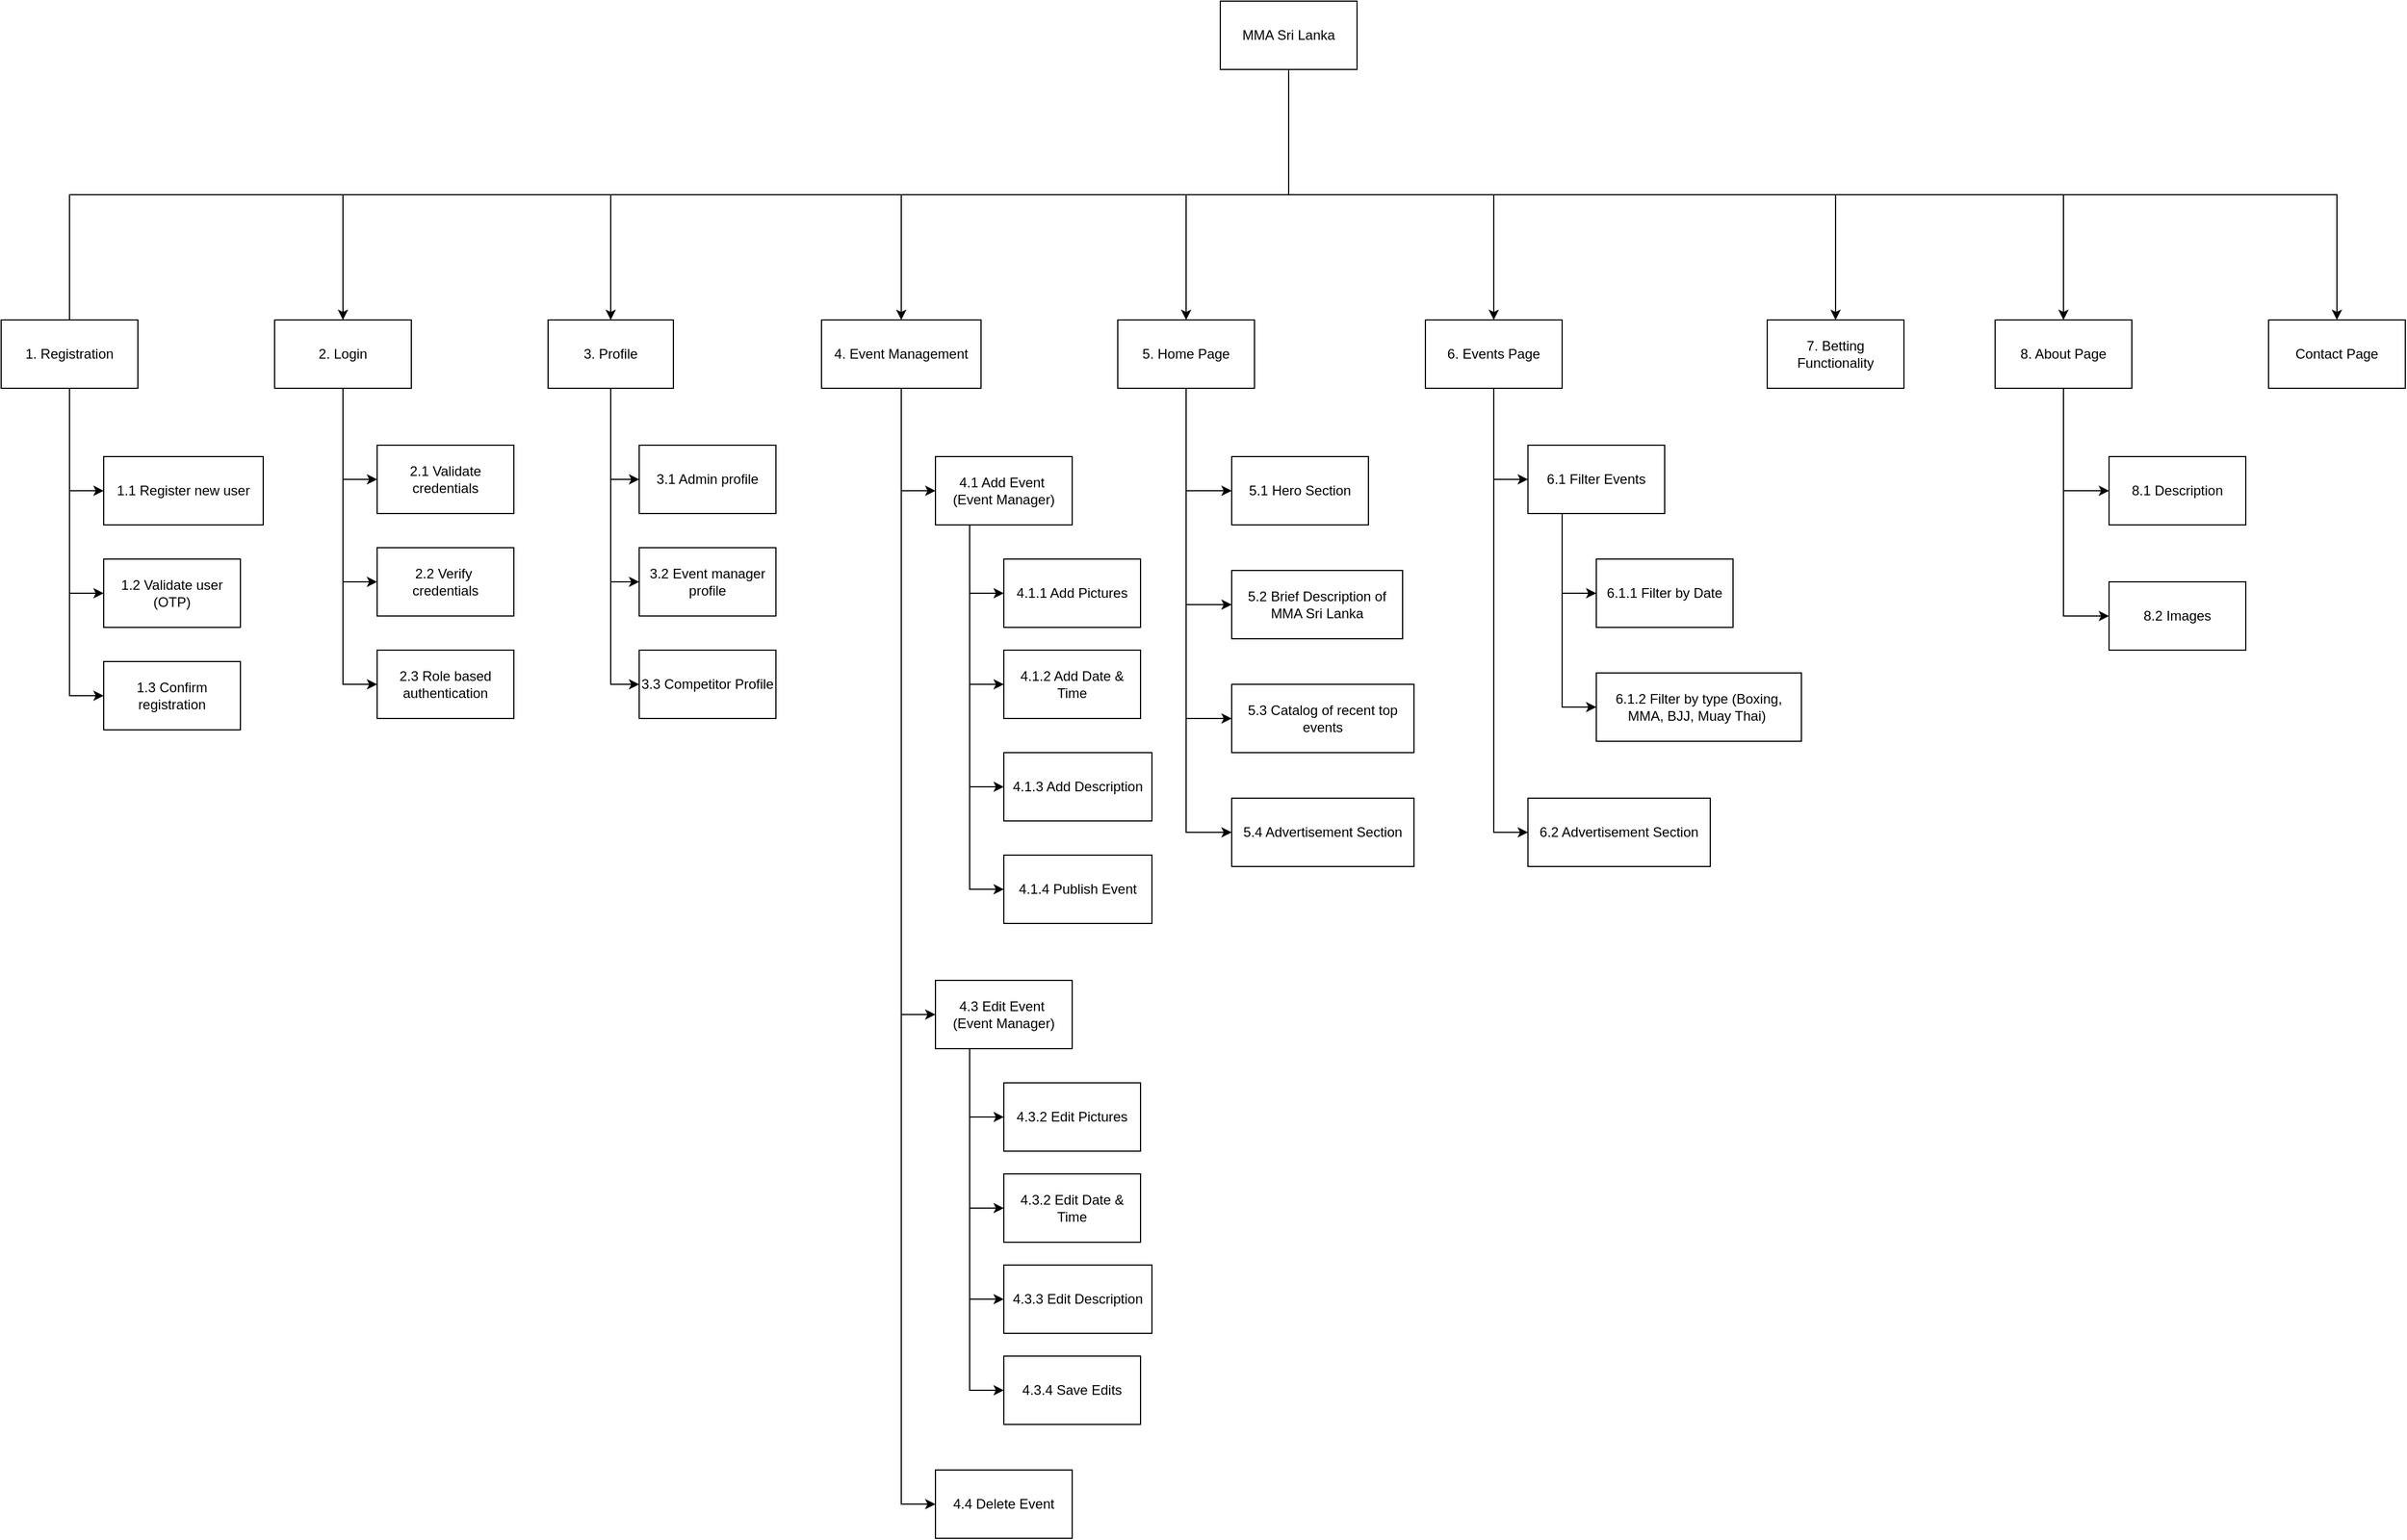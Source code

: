 <mxfile version="28.2.8">
  <diagram name="Page-1" id="4XCOkrREE6T9JBMiZgMP">
    <mxGraphModel dx="1111" dy="1780" grid="1" gridSize="10" guides="1" tooltips="1" connect="1" arrows="1" fold="1" page="1" pageScale="1" pageWidth="850" pageHeight="1100" math="0" shadow="0">
      <root>
        <mxCell id="0" />
        <mxCell id="1" parent="0" />
        <mxCell id="Di358GA9zsQgDLE0gk4m-1" style="edgeStyle=orthogonalEdgeStyle;rounded=0;orthogonalLoop=1;jettySize=auto;html=1;exitX=0.5;exitY=1;exitDx=0;exitDy=0;entryX=0.5;entryY=0;entryDx=0;entryDy=0;shape=wire;dashed=1;endArrow=none;endFill=0;" parent="1" source="5IF1ZIwpe9jYq8gnFkuq-1" target="5IF1ZIwpe9jYq8gnFkuq-2" edge="1">
          <mxGeometry relative="1" as="geometry" />
        </mxCell>
        <mxCell id="Di358GA9zsQgDLE0gk4m-2" style="edgeStyle=orthogonalEdgeStyle;rounded=0;orthogonalLoop=1;jettySize=auto;html=1;exitX=0.5;exitY=1;exitDx=0;exitDy=0;entryX=0.5;entryY=0;entryDx=0;entryDy=0;" parent="1" source="5IF1ZIwpe9jYq8gnFkuq-1" target="5IF1ZIwpe9jYq8gnFkuq-3" edge="1">
          <mxGeometry relative="1" as="geometry" />
        </mxCell>
        <mxCell id="Di358GA9zsQgDLE0gk4m-3" style="edgeStyle=orthogonalEdgeStyle;rounded=0;orthogonalLoop=1;jettySize=auto;html=1;exitX=0.5;exitY=1;exitDx=0;exitDy=0;entryX=0.5;entryY=0;entryDx=0;entryDy=0;" parent="1" source="5IF1ZIwpe9jYq8gnFkuq-1" target="5IF1ZIwpe9jYq8gnFkuq-5" edge="1">
          <mxGeometry relative="1" as="geometry" />
        </mxCell>
        <mxCell id="Di358GA9zsQgDLE0gk4m-4" style="edgeStyle=orthogonalEdgeStyle;rounded=0;orthogonalLoop=1;jettySize=auto;html=1;exitX=0.5;exitY=1;exitDx=0;exitDy=0;entryX=0.5;entryY=0;entryDx=0;entryDy=0;" parent="1" source="5IF1ZIwpe9jYq8gnFkuq-1" target="5IF1ZIwpe9jYq8gnFkuq-4" edge="1">
          <mxGeometry relative="1" as="geometry" />
        </mxCell>
        <mxCell id="Di358GA9zsQgDLE0gk4m-5" style="edgeStyle=orthogonalEdgeStyle;rounded=0;orthogonalLoop=1;jettySize=auto;html=1;exitX=0.5;exitY=1;exitDx=0;exitDy=0;entryX=0.5;entryY=0;entryDx=0;entryDy=0;" parent="1" source="5IF1ZIwpe9jYq8gnFkuq-1" target="kDNrH8pa0huW1Xx7Rnd4-1" edge="1">
          <mxGeometry relative="1" as="geometry" />
        </mxCell>
        <mxCell id="Di358GA9zsQgDLE0gk4m-6" style="edgeStyle=orthogonalEdgeStyle;rounded=0;orthogonalLoop=1;jettySize=auto;html=1;exitX=0.5;exitY=1;exitDx=0;exitDy=0;entryX=0.5;entryY=0;entryDx=0;entryDy=0;" parent="1" source="5IF1ZIwpe9jYq8gnFkuq-1" target="kDNrH8pa0huW1Xx7Rnd4-2" edge="1">
          <mxGeometry relative="1" as="geometry" />
        </mxCell>
        <mxCell id="Di358GA9zsQgDLE0gk4m-42" style="edgeStyle=orthogonalEdgeStyle;rounded=0;orthogonalLoop=1;jettySize=auto;html=1;exitX=0.5;exitY=1;exitDx=0;exitDy=0;entryX=0.5;entryY=0;entryDx=0;entryDy=0;" parent="1" source="5IF1ZIwpe9jYq8gnFkuq-1" target="IpIS_R521S_r5ul5ybi_-1" edge="1">
          <mxGeometry relative="1" as="geometry" />
        </mxCell>
        <mxCell id="Di358GA9zsQgDLE0gk4m-43" style="edgeStyle=orthogonalEdgeStyle;rounded=0;orthogonalLoop=1;jettySize=auto;html=1;exitX=0.5;exitY=1;exitDx=0;exitDy=0;entryX=0.5;entryY=0;entryDx=0;entryDy=0;" parent="1" source="5IF1ZIwpe9jYq8gnFkuq-1" target="kDNrH8pa0huW1Xx7Rnd4-4" edge="1">
          <mxGeometry relative="1" as="geometry" />
        </mxCell>
        <mxCell id="Di358GA9zsQgDLE0gk4m-44" style="edgeStyle=orthogonalEdgeStyle;rounded=0;orthogonalLoop=1;jettySize=auto;html=1;exitX=0.5;exitY=1;exitDx=0;exitDy=0;" parent="1" source="5IF1ZIwpe9jYq8gnFkuq-1" target="kDNrH8pa0huW1Xx7Rnd4-3" edge="1">
          <mxGeometry relative="1" as="geometry" />
        </mxCell>
        <mxCell id="5IF1ZIwpe9jYq8gnFkuq-1" value="MMA Sri Lanka" style="rounded=0;whiteSpace=wrap;html=1;" parent="1" vertex="1">
          <mxGeometry x="1110" y="-120" width="120" height="60" as="geometry" />
        </mxCell>
        <mxCell id="Di358GA9zsQgDLE0gk4m-7" style="edgeStyle=orthogonalEdgeStyle;rounded=0;orthogonalLoop=1;jettySize=auto;html=1;exitX=0.5;exitY=1;exitDx=0;exitDy=0;entryX=0;entryY=0.5;entryDx=0;entryDy=0;" parent="1" source="5IF1ZIwpe9jYq8gnFkuq-2" target="kDNrH8pa0huW1Xx7Rnd4-6" edge="1">
          <mxGeometry relative="1" as="geometry" />
        </mxCell>
        <mxCell id="Di358GA9zsQgDLE0gk4m-8" style="edgeStyle=orthogonalEdgeStyle;rounded=0;orthogonalLoop=1;jettySize=auto;html=1;exitX=0.5;exitY=1;exitDx=0;exitDy=0;entryX=0;entryY=0.5;entryDx=0;entryDy=0;" parent="1" source="5IF1ZIwpe9jYq8gnFkuq-2" target="kDNrH8pa0huW1Xx7Rnd4-7" edge="1">
          <mxGeometry relative="1" as="geometry" />
        </mxCell>
        <mxCell id="Di358GA9zsQgDLE0gk4m-9" style="edgeStyle=orthogonalEdgeStyle;rounded=0;orthogonalLoop=1;jettySize=auto;html=1;exitX=0.5;exitY=1;exitDx=0;exitDy=0;entryX=0;entryY=0.5;entryDx=0;entryDy=0;" parent="1" source="5IF1ZIwpe9jYq8gnFkuq-2" target="kDNrH8pa0huW1Xx7Rnd4-8" edge="1">
          <mxGeometry relative="1" as="geometry" />
        </mxCell>
        <mxCell id="5IF1ZIwpe9jYq8gnFkuq-2" value="1. Registration" style="rounded=0;whiteSpace=wrap;html=1;" parent="1" vertex="1">
          <mxGeometry x="40" y="160" width="120" height="60" as="geometry" />
        </mxCell>
        <mxCell id="Di358GA9zsQgDLE0gk4m-10" style="edgeStyle=orthogonalEdgeStyle;rounded=0;orthogonalLoop=1;jettySize=auto;html=1;exitX=0.5;exitY=1;exitDx=0;exitDy=0;entryX=0;entryY=0.5;entryDx=0;entryDy=0;" parent="1" source="5IF1ZIwpe9jYq8gnFkuq-3" target="kDNrH8pa0huW1Xx7Rnd4-10" edge="1">
          <mxGeometry relative="1" as="geometry" />
        </mxCell>
        <mxCell id="Di358GA9zsQgDLE0gk4m-11" style="edgeStyle=orthogonalEdgeStyle;rounded=0;orthogonalLoop=1;jettySize=auto;html=1;exitX=0.5;exitY=1;exitDx=0;exitDy=0;entryX=0;entryY=0.5;entryDx=0;entryDy=0;" parent="1" source="5IF1ZIwpe9jYq8gnFkuq-3" target="kDNrH8pa0huW1Xx7Rnd4-11" edge="1">
          <mxGeometry relative="1" as="geometry" />
        </mxCell>
        <mxCell id="Di358GA9zsQgDLE0gk4m-12" style="edgeStyle=orthogonalEdgeStyle;rounded=0;orthogonalLoop=1;jettySize=auto;html=1;exitX=0.5;exitY=1;exitDx=0;exitDy=0;entryX=0;entryY=0.5;entryDx=0;entryDy=0;" parent="1" source="5IF1ZIwpe9jYq8gnFkuq-3" target="kDNrH8pa0huW1Xx7Rnd4-9" edge="1">
          <mxGeometry relative="1" as="geometry" />
        </mxCell>
        <mxCell id="5IF1ZIwpe9jYq8gnFkuq-3" value="2. Login" style="rounded=0;whiteSpace=wrap;html=1;" parent="1" vertex="1">
          <mxGeometry x="280" y="160" width="120" height="60" as="geometry" />
        </mxCell>
        <mxCell id="Di358GA9zsQgDLE0gk4m-17" style="edgeStyle=orthogonalEdgeStyle;rounded=0;orthogonalLoop=1;jettySize=auto;html=1;exitX=0.5;exitY=1;exitDx=0;exitDy=0;entryX=0;entryY=0.5;entryDx=0;entryDy=0;" parent="1" source="5IF1ZIwpe9jYq8gnFkuq-4" target="kDNrH8pa0huW1Xx7Rnd4-16" edge="1">
          <mxGeometry relative="1" as="geometry" />
        </mxCell>
        <mxCell id="Di358GA9zsQgDLE0gk4m-32" style="edgeStyle=orthogonalEdgeStyle;rounded=0;orthogonalLoop=1;jettySize=auto;html=1;exitX=0.5;exitY=1;exitDx=0;exitDy=0;entryX=0;entryY=0.5;entryDx=0;entryDy=0;" parent="1" source="5IF1ZIwpe9jYq8gnFkuq-4" target="Di358GA9zsQgDLE0gk4m-27" edge="1">
          <mxGeometry relative="1" as="geometry" />
        </mxCell>
        <mxCell id="Di358GA9zsQgDLE0gk4m-33" style="edgeStyle=orthogonalEdgeStyle;rounded=0;orthogonalLoop=1;jettySize=auto;html=1;exitX=0.5;exitY=1;exitDx=0;exitDy=0;entryX=0;entryY=0.5;entryDx=0;entryDy=0;" parent="1" source="5IF1ZIwpe9jYq8gnFkuq-4" target="kDNrH8pa0huW1Xx7Rnd4-26" edge="1">
          <mxGeometry relative="1" as="geometry" />
        </mxCell>
        <mxCell id="5IF1ZIwpe9jYq8gnFkuq-4" value="4. Event Management" style="rounded=0;whiteSpace=wrap;html=1;" parent="1" vertex="1">
          <mxGeometry x="760" y="160" width="140" height="60" as="geometry" />
        </mxCell>
        <mxCell id="Di358GA9zsQgDLE0gk4m-13" style="edgeStyle=orthogonalEdgeStyle;rounded=0;orthogonalLoop=1;jettySize=auto;html=1;exitX=0.5;exitY=1;exitDx=0;exitDy=0;entryX=0;entryY=0.5;entryDx=0;entryDy=0;" parent="1" source="5IF1ZIwpe9jYq8gnFkuq-5" target="kDNrH8pa0huW1Xx7Rnd4-12" edge="1">
          <mxGeometry relative="1" as="geometry" />
        </mxCell>
        <mxCell id="Di358GA9zsQgDLE0gk4m-14" style="edgeStyle=orthogonalEdgeStyle;rounded=0;orthogonalLoop=1;jettySize=auto;html=1;exitX=0.5;exitY=1;exitDx=0;exitDy=0;entryX=0;entryY=0.5;entryDx=0;entryDy=0;" parent="1" source="5IF1ZIwpe9jYq8gnFkuq-5" target="kDNrH8pa0huW1Xx7Rnd4-14" edge="1">
          <mxGeometry relative="1" as="geometry" />
        </mxCell>
        <mxCell id="Di358GA9zsQgDLE0gk4m-15" style="edgeStyle=orthogonalEdgeStyle;rounded=0;orthogonalLoop=1;jettySize=auto;html=1;exitX=0.5;exitY=1;exitDx=0;exitDy=0;entryX=0;entryY=0.5;entryDx=0;entryDy=0;" parent="1" source="5IF1ZIwpe9jYq8gnFkuq-5" target="kDNrH8pa0huW1Xx7Rnd4-15" edge="1">
          <mxGeometry relative="1" as="geometry" />
        </mxCell>
        <mxCell id="5IF1ZIwpe9jYq8gnFkuq-5" value="3. Profile" style="rounded=0;whiteSpace=wrap;html=1;" parent="1" vertex="1">
          <mxGeometry x="520" y="160" width="110" height="60" as="geometry" />
        </mxCell>
        <mxCell id="Di358GA9zsQgDLE0gk4m-35" style="edgeStyle=orthogonalEdgeStyle;rounded=0;orthogonalLoop=1;jettySize=auto;html=1;exitX=0.5;exitY=1;exitDx=0;exitDy=0;entryX=0;entryY=0.5;entryDx=0;entryDy=0;" parent="1" source="kDNrH8pa0huW1Xx7Rnd4-1" target="kDNrH8pa0huW1Xx7Rnd4-27" edge="1">
          <mxGeometry relative="1" as="geometry" />
        </mxCell>
        <mxCell id="Di358GA9zsQgDLE0gk4m-36" style="edgeStyle=orthogonalEdgeStyle;rounded=0;orthogonalLoop=1;jettySize=auto;html=1;exitX=0.5;exitY=1;exitDx=0;exitDy=0;entryX=0;entryY=0.5;entryDx=0;entryDy=0;" parent="1" source="kDNrH8pa0huW1Xx7Rnd4-1" target="kDNrH8pa0huW1Xx7Rnd4-28" edge="1">
          <mxGeometry relative="1" as="geometry" />
        </mxCell>
        <mxCell id="Di358GA9zsQgDLE0gk4m-37" style="edgeStyle=orthogonalEdgeStyle;rounded=0;orthogonalLoop=1;jettySize=auto;html=1;exitX=0.5;exitY=1;exitDx=0;exitDy=0;entryX=0;entryY=0.5;entryDx=0;entryDy=0;" parent="1" source="kDNrH8pa0huW1Xx7Rnd4-1" target="kDNrH8pa0huW1Xx7Rnd4-29" edge="1">
          <mxGeometry relative="1" as="geometry" />
        </mxCell>
        <mxCell id="Di358GA9zsQgDLE0gk4m-58" style="edgeStyle=orthogonalEdgeStyle;rounded=0;orthogonalLoop=1;jettySize=auto;html=1;exitX=0.5;exitY=1;exitDx=0;exitDy=0;entryX=0;entryY=0.5;entryDx=0;entryDy=0;" parent="1" source="kDNrH8pa0huW1Xx7Rnd4-1" target="Di358GA9zsQgDLE0gk4m-57" edge="1">
          <mxGeometry relative="1" as="geometry" />
        </mxCell>
        <mxCell id="kDNrH8pa0huW1Xx7Rnd4-1" value="5. Home Page" style="rounded=0;whiteSpace=wrap;html=1;" parent="1" vertex="1">
          <mxGeometry x="1020" y="160" width="120" height="60" as="geometry" />
        </mxCell>
        <mxCell id="Di358GA9zsQgDLE0gk4m-38" style="edgeStyle=orthogonalEdgeStyle;rounded=0;orthogonalLoop=1;jettySize=auto;html=1;exitX=0.5;exitY=1;exitDx=0;exitDy=0;entryX=0;entryY=0.5;entryDx=0;entryDy=0;" parent="1" source="kDNrH8pa0huW1Xx7Rnd4-2" target="kDNrH8pa0huW1Xx7Rnd4-30" edge="1">
          <mxGeometry relative="1" as="geometry" />
        </mxCell>
        <mxCell id="Di358GA9zsQgDLE0gk4m-60" style="edgeStyle=orthogonalEdgeStyle;rounded=0;orthogonalLoop=1;jettySize=auto;html=1;exitX=0.5;exitY=1;exitDx=0;exitDy=0;entryX=0;entryY=0.5;entryDx=0;entryDy=0;" parent="1" source="kDNrH8pa0huW1Xx7Rnd4-2" target="Di358GA9zsQgDLE0gk4m-59" edge="1">
          <mxGeometry relative="1" as="geometry" />
        </mxCell>
        <mxCell id="kDNrH8pa0huW1Xx7Rnd4-2" value="6. Events Page" style="rounded=0;whiteSpace=wrap;html=1;" parent="1" vertex="1">
          <mxGeometry x="1290" y="160" width="120" height="60" as="geometry" />
        </mxCell>
        <mxCell id="kDNrH8pa0huW1Xx7Rnd4-3" value="Contact Page" style="rounded=0;whiteSpace=wrap;html=1;" parent="1" vertex="1">
          <mxGeometry x="2030" y="160" width="120" height="60" as="geometry" />
        </mxCell>
        <mxCell id="4O2N1Qf5dXo9tM-5h6Wy-3" style="edgeStyle=orthogonalEdgeStyle;rounded=0;orthogonalLoop=1;jettySize=auto;html=1;exitX=0.5;exitY=1;exitDx=0;exitDy=0;entryX=0;entryY=0.5;entryDx=0;entryDy=0;" edge="1" parent="1" source="kDNrH8pa0huW1Xx7Rnd4-4" target="4O2N1Qf5dXo9tM-5h6Wy-1">
          <mxGeometry relative="1" as="geometry" />
        </mxCell>
        <mxCell id="4O2N1Qf5dXo9tM-5h6Wy-4" style="edgeStyle=orthogonalEdgeStyle;rounded=0;orthogonalLoop=1;jettySize=auto;html=1;exitX=0.5;exitY=1;exitDx=0;exitDy=0;entryX=0;entryY=0.5;entryDx=0;entryDy=0;" edge="1" parent="1" source="kDNrH8pa0huW1Xx7Rnd4-4" target="4O2N1Qf5dXo9tM-5h6Wy-2">
          <mxGeometry relative="1" as="geometry" />
        </mxCell>
        <mxCell id="kDNrH8pa0huW1Xx7Rnd4-4" value="8. About Page" style="rounded=0;whiteSpace=wrap;html=1;" parent="1" vertex="1">
          <mxGeometry x="1790" y="160" width="120" height="60" as="geometry" />
        </mxCell>
        <mxCell id="kDNrH8pa0huW1Xx7Rnd4-6" value="1.1 Register new user" style="rounded=0;whiteSpace=wrap;html=1;fontStyle=0" parent="1" vertex="1">
          <mxGeometry x="130" y="280" width="140" height="60" as="geometry" />
        </mxCell>
        <mxCell id="kDNrH8pa0huW1Xx7Rnd4-7" value="1.2 Validate user (OTP)" style="rounded=0;whiteSpace=wrap;html=1;fontStyle=0" parent="1" vertex="1">
          <mxGeometry x="130" y="370" width="120" height="60" as="geometry" />
        </mxCell>
        <mxCell id="kDNrH8pa0huW1Xx7Rnd4-8" value="1.3 Confirm registration" style="rounded=0;whiteSpace=wrap;html=1;fontStyle=0" parent="1" vertex="1">
          <mxGeometry x="130" y="460" width="120" height="60" as="geometry" />
        </mxCell>
        <mxCell id="kDNrH8pa0huW1Xx7Rnd4-9" value="2.3 Role based authentication" style="rounded=0;whiteSpace=wrap;html=1;" parent="1" vertex="1">
          <mxGeometry x="370" y="450" width="120" height="60" as="geometry" />
        </mxCell>
        <mxCell id="kDNrH8pa0huW1Xx7Rnd4-10" value="2.1 Validate credentials" style="rounded=0;whiteSpace=wrap;html=1;" parent="1" vertex="1">
          <mxGeometry x="370" y="270" width="120" height="60" as="geometry" />
        </mxCell>
        <mxCell id="kDNrH8pa0huW1Xx7Rnd4-11" value="2.2 Verify&amp;nbsp;&lt;div&gt;credentials&lt;/div&gt;" style="rounded=0;whiteSpace=wrap;html=1;" parent="1" vertex="1">
          <mxGeometry x="370" y="360" width="120" height="60" as="geometry" />
        </mxCell>
        <mxCell id="kDNrH8pa0huW1Xx7Rnd4-12" value="3.1 Admin profile" style="rounded=0;whiteSpace=wrap;html=1;" parent="1" vertex="1">
          <mxGeometry x="600" y="270" width="120" height="60" as="geometry" />
        </mxCell>
        <mxCell id="kDNrH8pa0huW1Xx7Rnd4-14" value="3.2 Event manager&lt;div&gt;profile&lt;/div&gt;" style="rounded=0;whiteSpace=wrap;html=1;" parent="1" vertex="1">
          <mxGeometry x="600" y="360" width="120" height="60" as="geometry" />
        </mxCell>
        <mxCell id="kDNrH8pa0huW1Xx7Rnd4-15" value="3.3 Competitor Profile" style="rounded=0;whiteSpace=wrap;html=1;" parent="1" vertex="1">
          <mxGeometry x="600" y="450" width="120" height="60" as="geometry" />
        </mxCell>
        <mxCell id="Di358GA9zsQgDLE0gk4m-18" style="edgeStyle=orthogonalEdgeStyle;rounded=0;orthogonalLoop=1;jettySize=auto;html=1;exitX=0.25;exitY=1;exitDx=0;exitDy=0;entryX=0;entryY=0.5;entryDx=0;entryDy=0;" parent="1" source="kDNrH8pa0huW1Xx7Rnd4-16" target="kDNrH8pa0huW1Xx7Rnd4-17" edge="1">
          <mxGeometry relative="1" as="geometry" />
        </mxCell>
        <mxCell id="Di358GA9zsQgDLE0gk4m-19" style="edgeStyle=orthogonalEdgeStyle;rounded=0;orthogonalLoop=1;jettySize=auto;html=1;exitX=0.25;exitY=1;exitDx=0;exitDy=0;entryX=0;entryY=0.5;entryDx=0;entryDy=0;" parent="1" source="kDNrH8pa0huW1Xx7Rnd4-16" target="kDNrH8pa0huW1Xx7Rnd4-18" edge="1">
          <mxGeometry relative="1" as="geometry" />
        </mxCell>
        <mxCell id="Di358GA9zsQgDLE0gk4m-45" style="edgeStyle=orthogonalEdgeStyle;rounded=0;orthogonalLoop=1;jettySize=auto;html=1;exitX=0.25;exitY=1;exitDx=0;exitDy=0;entryX=0;entryY=0.5;entryDx=0;entryDy=0;" parent="1" source="kDNrH8pa0huW1Xx7Rnd4-16" target="kDNrH8pa0huW1Xx7Rnd4-19" edge="1">
          <mxGeometry relative="1" as="geometry" />
        </mxCell>
        <mxCell id="YF5ezclccqP1t6e2SYSv-2" style="edgeStyle=orthogonalEdgeStyle;rounded=0;orthogonalLoop=1;jettySize=auto;html=1;exitX=0.25;exitY=1;exitDx=0;exitDy=0;entryX=0;entryY=0.5;entryDx=0;entryDy=0;" parent="1" source="kDNrH8pa0huW1Xx7Rnd4-16" target="YF5ezclccqP1t6e2SYSv-1" edge="1">
          <mxGeometry relative="1" as="geometry" />
        </mxCell>
        <mxCell id="kDNrH8pa0huW1Xx7Rnd4-16" value="4.1 Add Event&amp;nbsp;&lt;div&gt;(Event Manager)&lt;/div&gt;" style="rounded=0;whiteSpace=wrap;html=1;" parent="1" vertex="1">
          <mxGeometry x="860" y="280" width="120" height="60" as="geometry" />
        </mxCell>
        <mxCell id="kDNrH8pa0huW1Xx7Rnd4-17" value="4.1.1 Add Pictures" style="rounded=0;whiteSpace=wrap;html=1;" parent="1" vertex="1">
          <mxGeometry x="920" y="370" width="120" height="60" as="geometry" />
        </mxCell>
        <mxCell id="kDNrH8pa0huW1Xx7Rnd4-18" value="4.1.2 Add Date &amp;amp; Time" style="rounded=0;whiteSpace=wrap;html=1;" parent="1" vertex="1">
          <mxGeometry x="920" y="450" width="120" height="60" as="geometry" />
        </mxCell>
        <mxCell id="kDNrH8pa0huW1Xx7Rnd4-19" value="4.1.3 Add Description" style="rounded=0;whiteSpace=wrap;html=1;" parent="1" vertex="1">
          <mxGeometry x="920" y="540" width="130" height="60" as="geometry" />
        </mxCell>
        <mxCell id="kDNrH8pa0huW1Xx7Rnd4-26" value="4.4 Delete Event" style="rounded=0;whiteSpace=wrap;html=1;" parent="1" vertex="1">
          <mxGeometry x="860" y="1170" width="120" height="60" as="geometry" />
        </mxCell>
        <mxCell id="kDNrH8pa0huW1Xx7Rnd4-27" value="5.1 Hero Section" style="rounded=0;whiteSpace=wrap;html=1;" parent="1" vertex="1">
          <mxGeometry x="1120" y="280" width="120" height="60" as="geometry" />
        </mxCell>
        <mxCell id="kDNrH8pa0huW1Xx7Rnd4-28" value="5.2 Brief Description of MMA Sri Lanka" style="rounded=0;whiteSpace=wrap;html=1;" parent="1" vertex="1">
          <mxGeometry x="1120" y="380" width="150" height="60" as="geometry" />
        </mxCell>
        <mxCell id="kDNrH8pa0huW1Xx7Rnd4-29" value="5.3 Catalog of recent top events" style="rounded=0;whiteSpace=wrap;html=1;" parent="1" vertex="1">
          <mxGeometry x="1120" y="480" width="160" height="60" as="geometry" />
        </mxCell>
        <mxCell id="Di358GA9zsQgDLE0gk4m-52" style="edgeStyle=orthogonalEdgeStyle;rounded=0;orthogonalLoop=1;jettySize=auto;html=1;exitX=0.25;exitY=1;exitDx=0;exitDy=0;entryX=0;entryY=0.5;entryDx=0;entryDy=0;" parent="1" source="kDNrH8pa0huW1Xx7Rnd4-30" target="kDNrH8pa0huW1Xx7Rnd4-31" edge="1">
          <mxGeometry relative="1" as="geometry" />
        </mxCell>
        <mxCell id="Di358GA9zsQgDLE0gk4m-53" style="edgeStyle=orthogonalEdgeStyle;rounded=0;orthogonalLoop=1;jettySize=auto;html=1;exitX=0.25;exitY=1;exitDx=0;exitDy=0;entryX=0;entryY=0.5;entryDx=0;entryDy=0;" parent="1" source="kDNrH8pa0huW1Xx7Rnd4-30" target="kDNrH8pa0huW1Xx7Rnd4-32" edge="1">
          <mxGeometry relative="1" as="geometry" />
        </mxCell>
        <mxCell id="kDNrH8pa0huW1Xx7Rnd4-30" value="6.1 Filter Events" style="rounded=0;whiteSpace=wrap;html=1;" parent="1" vertex="1">
          <mxGeometry x="1380" y="270" width="120" height="60" as="geometry" />
        </mxCell>
        <mxCell id="kDNrH8pa0huW1Xx7Rnd4-31" value="6.1.1 Filter by Date" style="rounded=0;whiteSpace=wrap;html=1;" parent="1" vertex="1">
          <mxGeometry x="1440" y="370" width="120" height="60" as="geometry" />
        </mxCell>
        <mxCell id="kDNrH8pa0huW1Xx7Rnd4-32" value="6.1.2 Filter by type (Boxing, MMA, BJJ, Muay Thai)&amp;nbsp;" style="rounded=0;whiteSpace=wrap;html=1;" parent="1" vertex="1">
          <mxGeometry x="1440" y="470" width="180" height="60" as="geometry" />
        </mxCell>
        <mxCell id="IpIS_R521S_r5ul5ybi_-1" value="7. Betting Functionality" style="rounded=0;whiteSpace=wrap;html=1;" parent="1" vertex="1">
          <mxGeometry x="1590" y="160" width="120" height="60" as="geometry" />
        </mxCell>
        <mxCell id="Di358GA9zsQgDLE0gk4m-61" style="edgeStyle=orthogonalEdgeStyle;rounded=0;orthogonalLoop=1;jettySize=auto;html=1;exitX=0.25;exitY=1;exitDx=0;exitDy=0;entryX=0;entryY=0.5;entryDx=0;entryDy=0;" parent="1" source="Di358GA9zsQgDLE0gk4m-27" target="Di358GA9zsQgDLE0gk4m-28" edge="1">
          <mxGeometry relative="1" as="geometry" />
        </mxCell>
        <mxCell id="Di358GA9zsQgDLE0gk4m-62" style="edgeStyle=orthogonalEdgeStyle;rounded=0;orthogonalLoop=1;jettySize=auto;html=1;exitX=0.25;exitY=1;exitDx=0;exitDy=0;entryX=0;entryY=0.5;entryDx=0;entryDy=0;" parent="1" source="Di358GA9zsQgDLE0gk4m-27" target="Di358GA9zsQgDLE0gk4m-29" edge="1">
          <mxGeometry relative="1" as="geometry" />
        </mxCell>
        <mxCell id="Di358GA9zsQgDLE0gk4m-63" style="edgeStyle=orthogonalEdgeStyle;rounded=0;orthogonalLoop=1;jettySize=auto;html=1;exitX=0.25;exitY=1;exitDx=0;exitDy=0;entryX=0;entryY=0.5;entryDx=0;entryDy=0;" parent="1" source="Di358GA9zsQgDLE0gk4m-27" target="Di358GA9zsQgDLE0gk4m-30" edge="1">
          <mxGeometry relative="1" as="geometry" />
        </mxCell>
        <mxCell id="Di358GA9zsQgDLE0gk4m-64" style="edgeStyle=orthogonalEdgeStyle;rounded=0;orthogonalLoop=1;jettySize=auto;html=1;exitX=0.25;exitY=1;exitDx=0;exitDy=0;entryX=0;entryY=0.5;entryDx=0;entryDy=0;" parent="1" source="Di358GA9zsQgDLE0gk4m-27" target="Di358GA9zsQgDLE0gk4m-31" edge="1">
          <mxGeometry relative="1" as="geometry" />
        </mxCell>
        <mxCell id="Di358GA9zsQgDLE0gk4m-27" value="4.3 Edit Event&amp;nbsp;&lt;div&gt;(Event Manager)&lt;/div&gt;" style="rounded=0;whiteSpace=wrap;html=1;" parent="1" vertex="1">
          <mxGeometry x="860" y="740" width="120" height="60" as="geometry" />
        </mxCell>
        <mxCell id="Di358GA9zsQgDLE0gk4m-28" value="4.3.2 Edit Pictures" style="rounded=0;whiteSpace=wrap;html=1;" parent="1" vertex="1">
          <mxGeometry x="920" y="830" width="120" height="60" as="geometry" />
        </mxCell>
        <mxCell id="Di358GA9zsQgDLE0gk4m-29" value="4.3.2 Edit Date &amp;amp; Time" style="rounded=0;whiteSpace=wrap;html=1;" parent="1" vertex="1">
          <mxGeometry x="920" y="910" width="120" height="60" as="geometry" />
        </mxCell>
        <mxCell id="Di358GA9zsQgDLE0gk4m-30" value="4.3.3 Edit Description" style="rounded=0;whiteSpace=wrap;html=1;" parent="1" vertex="1">
          <mxGeometry x="920" y="990" width="130" height="60" as="geometry" />
        </mxCell>
        <mxCell id="Di358GA9zsQgDLE0gk4m-31" value="4.3.4 Save Edits" style="rounded=0;whiteSpace=wrap;html=1;" parent="1" vertex="1">
          <mxGeometry x="920" y="1070" width="120" height="60" as="geometry" />
        </mxCell>
        <mxCell id="Di358GA9zsQgDLE0gk4m-47" style="edgeStyle=orthogonalEdgeStyle;rounded=0;orthogonalLoop=1;jettySize=auto;html=1;exitX=0.5;exitY=1;exitDx=0;exitDy=0;" parent="1" source="Di358GA9zsQgDLE0gk4m-31" target="Di358GA9zsQgDLE0gk4m-31" edge="1">
          <mxGeometry relative="1" as="geometry" />
        </mxCell>
        <mxCell id="Di358GA9zsQgDLE0gk4m-57" value="5.4 Advertisement Section" style="rounded=0;whiteSpace=wrap;html=1;" parent="1" vertex="1">
          <mxGeometry x="1120" y="580" width="160" height="60" as="geometry" />
        </mxCell>
        <mxCell id="Di358GA9zsQgDLE0gk4m-59" value="6.2 Advertisement Section" style="rounded=0;whiteSpace=wrap;html=1;" parent="1" vertex="1">
          <mxGeometry x="1380" y="580" width="160" height="60" as="geometry" />
        </mxCell>
        <mxCell id="YF5ezclccqP1t6e2SYSv-1" value="4.1.4 Publish Event" style="rounded=0;whiteSpace=wrap;html=1;" parent="1" vertex="1">
          <mxGeometry x="920" y="630" width="130" height="60" as="geometry" />
        </mxCell>
        <mxCell id="4O2N1Qf5dXo9tM-5h6Wy-1" value="8.1 Description" style="rounded=0;whiteSpace=wrap;html=1;" vertex="1" parent="1">
          <mxGeometry x="1890" y="280" width="120" height="60" as="geometry" />
        </mxCell>
        <mxCell id="4O2N1Qf5dXo9tM-5h6Wy-2" value="8.2 Images" style="rounded=0;whiteSpace=wrap;html=1;" vertex="1" parent="1">
          <mxGeometry x="1890" y="390" width="120" height="60" as="geometry" />
        </mxCell>
      </root>
    </mxGraphModel>
  </diagram>
</mxfile>
